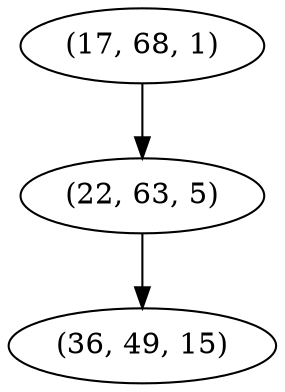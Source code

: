 digraph tree {
    "(17, 68, 1)";
    "(22, 63, 5)";
    "(36, 49, 15)";
    "(17, 68, 1)" -> "(22, 63, 5)";
    "(22, 63, 5)" -> "(36, 49, 15)";
}
